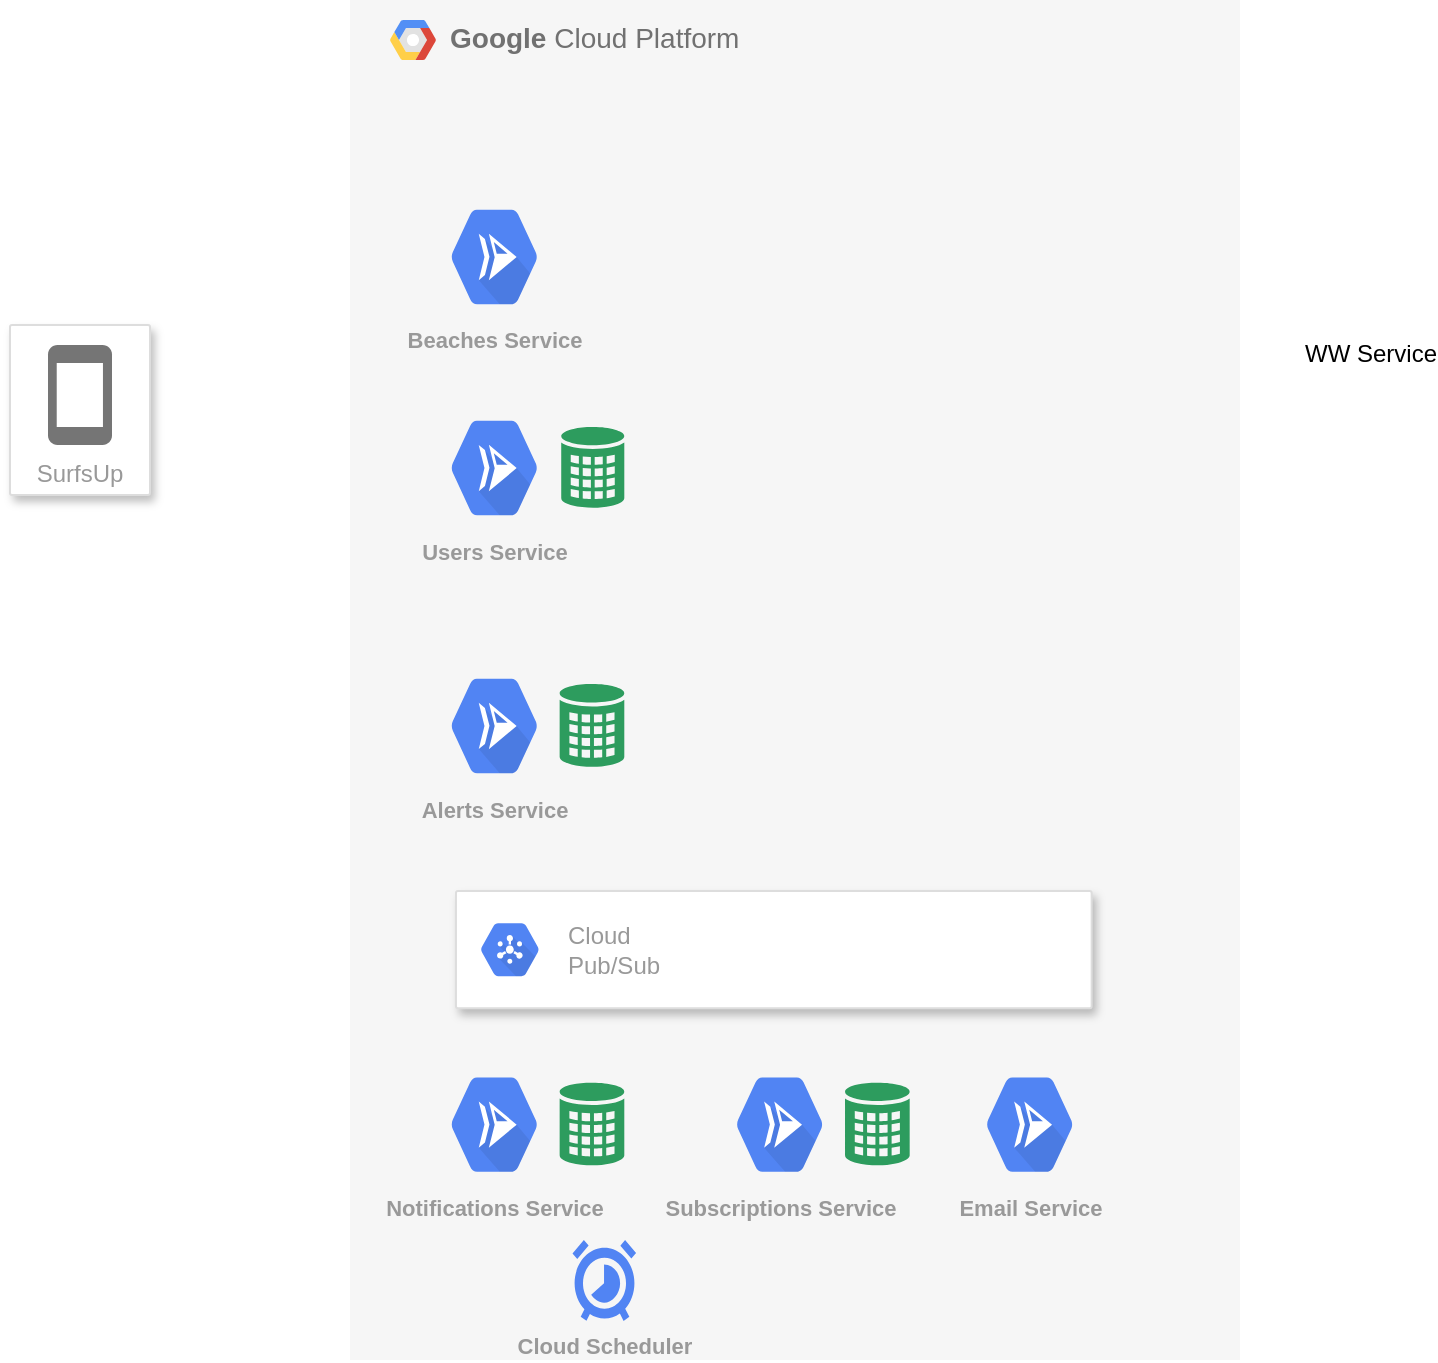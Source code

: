 <mxfile version="15.5.0" type="github">
  <diagram id="f106602c-feb2-e66a-4537-3a34d633f6aa" name="Page-1">
    <mxGraphModel dx="946" dy="533" grid="1" gridSize="10" guides="1" tooltips="1" connect="1" arrows="1" fold="1" page="1" pageScale="1" pageWidth="1169" pageHeight="827" background="none" math="0" shadow="0">
      <root>
        <mxCell id="0" />
        <mxCell id="1" parent="0" />
        <mxCell id="14" value="&lt;b&gt;Google &lt;/b&gt;Cloud Platform" style="fillColor=#F6F6F6;strokeColor=none;shadow=0;gradientColor=none;fontSize=14;align=left;spacing=10;fontColor=#717171;9E9E9E;verticalAlign=top;spacingTop=-4;fontStyle=0;spacingLeft=40;html=1;" parent="1" vertex="1">
          <mxGeometry x="350" y="110" width="445" height="680" as="geometry" />
        </mxCell>
        <mxCell id="15" value="" style="shape=mxgraph.gcp2.google_cloud_platform;fillColor=#F6F6F6;strokeColor=none;shadow=0;gradientColor=none;" parent="14" vertex="1">
          <mxGeometry width="23" height="20" relative="1" as="geometry">
            <mxPoint x="20" y="10" as="offset" />
          </mxGeometry>
        </mxCell>
        <mxCell id="3ALMYetGtqeIsVi_zzgf-25" value="Beaches Service" style="sketch=0;html=1;fillColor=#5184F3;strokeColor=none;verticalAlign=top;labelPosition=center;verticalLabelPosition=bottom;align=center;spacingTop=-6;fontSize=11;fontStyle=1;fontColor=#999999;shape=mxgraph.gcp2.hexIcon;prIcon=cloud_run" vertex="1" parent="14">
          <mxGeometry x="39.556" y="93.793" width="65.267" height="69.466" as="geometry" />
        </mxCell>
        <mxCell id="3ALMYetGtqeIsVi_zzgf-29" value="Users Service" style="sketch=0;html=1;fillColor=#5184F3;strokeColor=none;verticalAlign=top;labelPosition=center;verticalLabelPosition=bottom;align=center;spacingTop=-6;fontSize=11;fontStyle=1;fontColor=#999999;shape=mxgraph.gcp2.hexIcon;prIcon=cloud_run" vertex="1" parent="14">
          <mxGeometry x="39.556" y="199.31" width="65.267" height="69.466" as="geometry" />
        </mxCell>
        <mxCell id="3ALMYetGtqeIsVi_zzgf-30" value="Alerts Service" style="sketch=0;html=1;fillColor=#5184F3;strokeColor=none;verticalAlign=top;labelPosition=center;verticalLabelPosition=bottom;align=center;spacingTop=-6;fontSize=11;fontStyle=1;fontColor=#999999;shape=mxgraph.gcp2.hexIcon;prIcon=cloud_run" vertex="1" parent="14">
          <mxGeometry x="39.556" y="328.276" width="65.267" height="69.466" as="geometry" />
        </mxCell>
        <mxCell id="3ALMYetGtqeIsVi_zzgf-32" value="Notifications Service" style="sketch=0;html=1;fillColor=#5184F3;strokeColor=none;verticalAlign=top;labelPosition=center;verticalLabelPosition=bottom;align=center;spacingTop=-6;fontSize=11;fontStyle=1;fontColor=#999999;shape=mxgraph.gcp2.hexIcon;prIcon=cloud_run" vertex="1" parent="14">
          <mxGeometry x="39.556" y="527.586" width="65.267" height="69.466" as="geometry" />
        </mxCell>
        <mxCell id="3ALMYetGtqeIsVi_zzgf-33" value="Subscriptions Service" style="sketch=0;html=1;fillColor=#5184F3;strokeColor=none;verticalAlign=top;labelPosition=center;verticalLabelPosition=bottom;align=center;spacingTop=-6;fontSize=11;fontStyle=1;fontColor=#999999;shape=mxgraph.gcp2.hexIcon;prIcon=cloud_run" vertex="1" parent="14">
          <mxGeometry x="182.242" y="527.586" width="65.267" height="69.466" as="geometry" />
        </mxCell>
        <mxCell id="3ALMYetGtqeIsVi_zzgf-39" value="" style="strokeColor=#dddddd;shadow=1;strokeWidth=1;rounded=1;absoluteArcSize=1;arcSize=2;" vertex="1" parent="14">
          <mxGeometry x="52.976" y="445.517" width="317.857" height="58.621" as="geometry" />
        </mxCell>
        <mxCell id="3ALMYetGtqeIsVi_zzgf-40" value="Cloud&#xa;Pub/Sub" style="sketch=0;dashed=0;connectable=0;html=1;fillColor=#5184F3;strokeColor=none;shape=mxgraph.gcp2.hexIcon;prIcon=cloud_pubsub;part=1;labelPosition=right;verticalLabelPosition=middle;align=left;verticalAlign=middle;spacingLeft=5;fontColor=#999999;fontSize=12;" vertex="1" parent="3ALMYetGtqeIsVi_zzgf-39">
          <mxGeometry y="0.5" width="44" height="39" relative="1" as="geometry">
            <mxPoint x="5" y="-19.5" as="offset" />
          </mxGeometry>
        </mxCell>
        <mxCell id="3ALMYetGtqeIsVi_zzgf-42" value="Email Service" style="sketch=0;html=1;fillColor=#5184F3;strokeColor=none;verticalAlign=top;labelPosition=center;verticalLabelPosition=bottom;align=center;spacingTop=-6;fontSize=11;fontStyle=1;fontColor=#999999;shape=mxgraph.gcp2.hexIcon;prIcon=cloud_run" vertex="1" parent="14">
          <mxGeometry x="307.265" y="527.586" width="65.267" height="69.466" as="geometry" />
        </mxCell>
        <mxCell id="3ALMYetGtqeIsVi_zzgf-44" value="Cloud Scheduler" style="html=1;fillColor=#5184F3;strokeColor=none;verticalAlign=top;labelPosition=center;verticalLabelPosition=bottom;align=center;fontSize=11;fontStyle=1;fontColor=#999999;shape=mxgraph.gcp2.cloud_scheduler" vertex="1" parent="14">
          <mxGeometry x="111.25" y="620.003" width="31.786" height="40.448" as="geometry" />
        </mxCell>
        <mxCell id="3ALMYetGtqeIsVi_zzgf-36" value="" style="sketch=0;html=1;aspect=fixed;strokeColor=none;shadow=0;align=center;verticalAlign=top;fillColor=#2D9C5E;shape=mxgraph.gcp2.external_data_center" vertex="1" parent="14">
          <mxGeometry x="105.61" y="213.56" width="31.54" height="40.96" as="geometry" />
        </mxCell>
        <mxCell id="3ALMYetGtqeIsVi_zzgf-46" value="" style="sketch=0;html=1;aspect=fixed;strokeColor=none;shadow=0;align=center;verticalAlign=top;fillColor=#2D9C5E;shape=mxgraph.gcp2.external_data_center" vertex="1" parent="14">
          <mxGeometry x="104.82" y="342.01" width="32.33" height="41.99" as="geometry" />
        </mxCell>
        <mxCell id="3ALMYetGtqeIsVi_zzgf-48" value="" style="sketch=0;html=1;aspect=fixed;strokeColor=none;shadow=0;align=center;verticalAlign=top;fillColor=#2D9C5E;shape=mxgraph.gcp2.external_data_center" vertex="1" parent="14">
          <mxGeometry x="104.82" y="541.32" width="32.33" height="41.99" as="geometry" />
        </mxCell>
        <mxCell id="3ALMYetGtqeIsVi_zzgf-49" value="" style="sketch=0;html=1;aspect=fixed;strokeColor=none;shadow=0;align=center;verticalAlign=top;fillColor=#2D9C5E;shape=mxgraph.gcp2.external_data_center" vertex="1" parent="14">
          <mxGeometry x="247.51" y="541.32" width="32.33" height="41.99" as="geometry" />
        </mxCell>
        <mxCell id="3" value="SurfsUp" style="strokeColor=#dddddd;fillColor=#ffffff;shadow=1;strokeWidth=1;rounded=1;absoluteArcSize=1;arcSize=2;labelPosition=center;verticalLabelPosition=middle;align=center;verticalAlign=bottom;spacingLeft=0;fontColor=#999999;fontSize=12;whiteSpace=wrap;spacingBottom=2;html=1;" parent="1" vertex="1">
          <mxGeometry x="180" y="272.5" width="70" height="85" as="geometry" />
        </mxCell>
        <mxCell id="4" value="" style="dashed=0;html=1;fillColor=#757575;strokeColor=none;shape=mxgraph.gcp2.phone;part=1;" parent="3" vertex="1">
          <mxGeometry x="0.5" width="32" height="50" relative="1" as="geometry">
            <mxPoint x="-16" y="10" as="offset" />
          </mxGeometry>
        </mxCell>
        <mxCell id="3ALMYetGtqeIsVi_zzgf-47" value="WW Service" style="shape=image;html=1;verticalAlign=top;verticalLabelPosition=bottom;labelBackgroundColor=#ffffff;imageAspect=0;aspect=fixed;image=https://cdn2.iconfinder.com/data/icons/weather-color-2/500/weather-04-128.png" vertex="1" parent="1">
          <mxGeometry x="830" y="212.5" width="60" height="60" as="geometry" />
        </mxCell>
      </root>
    </mxGraphModel>
  </diagram>
</mxfile>
